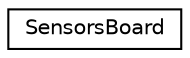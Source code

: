 digraph "Graphical Class Hierarchy"
{
  edge [fontname="Helvetica",fontsize="10",labelfontname="Helvetica",labelfontsize="10"];
  node [fontname="Helvetica",fontsize="10",shape=record];
  rankdir="LR";
  Node1 [label="SensorsBoard",height=0.2,width=0.4,color="black", fillcolor="white", style="filled",URL="$class_sensors_board.html"];
}
